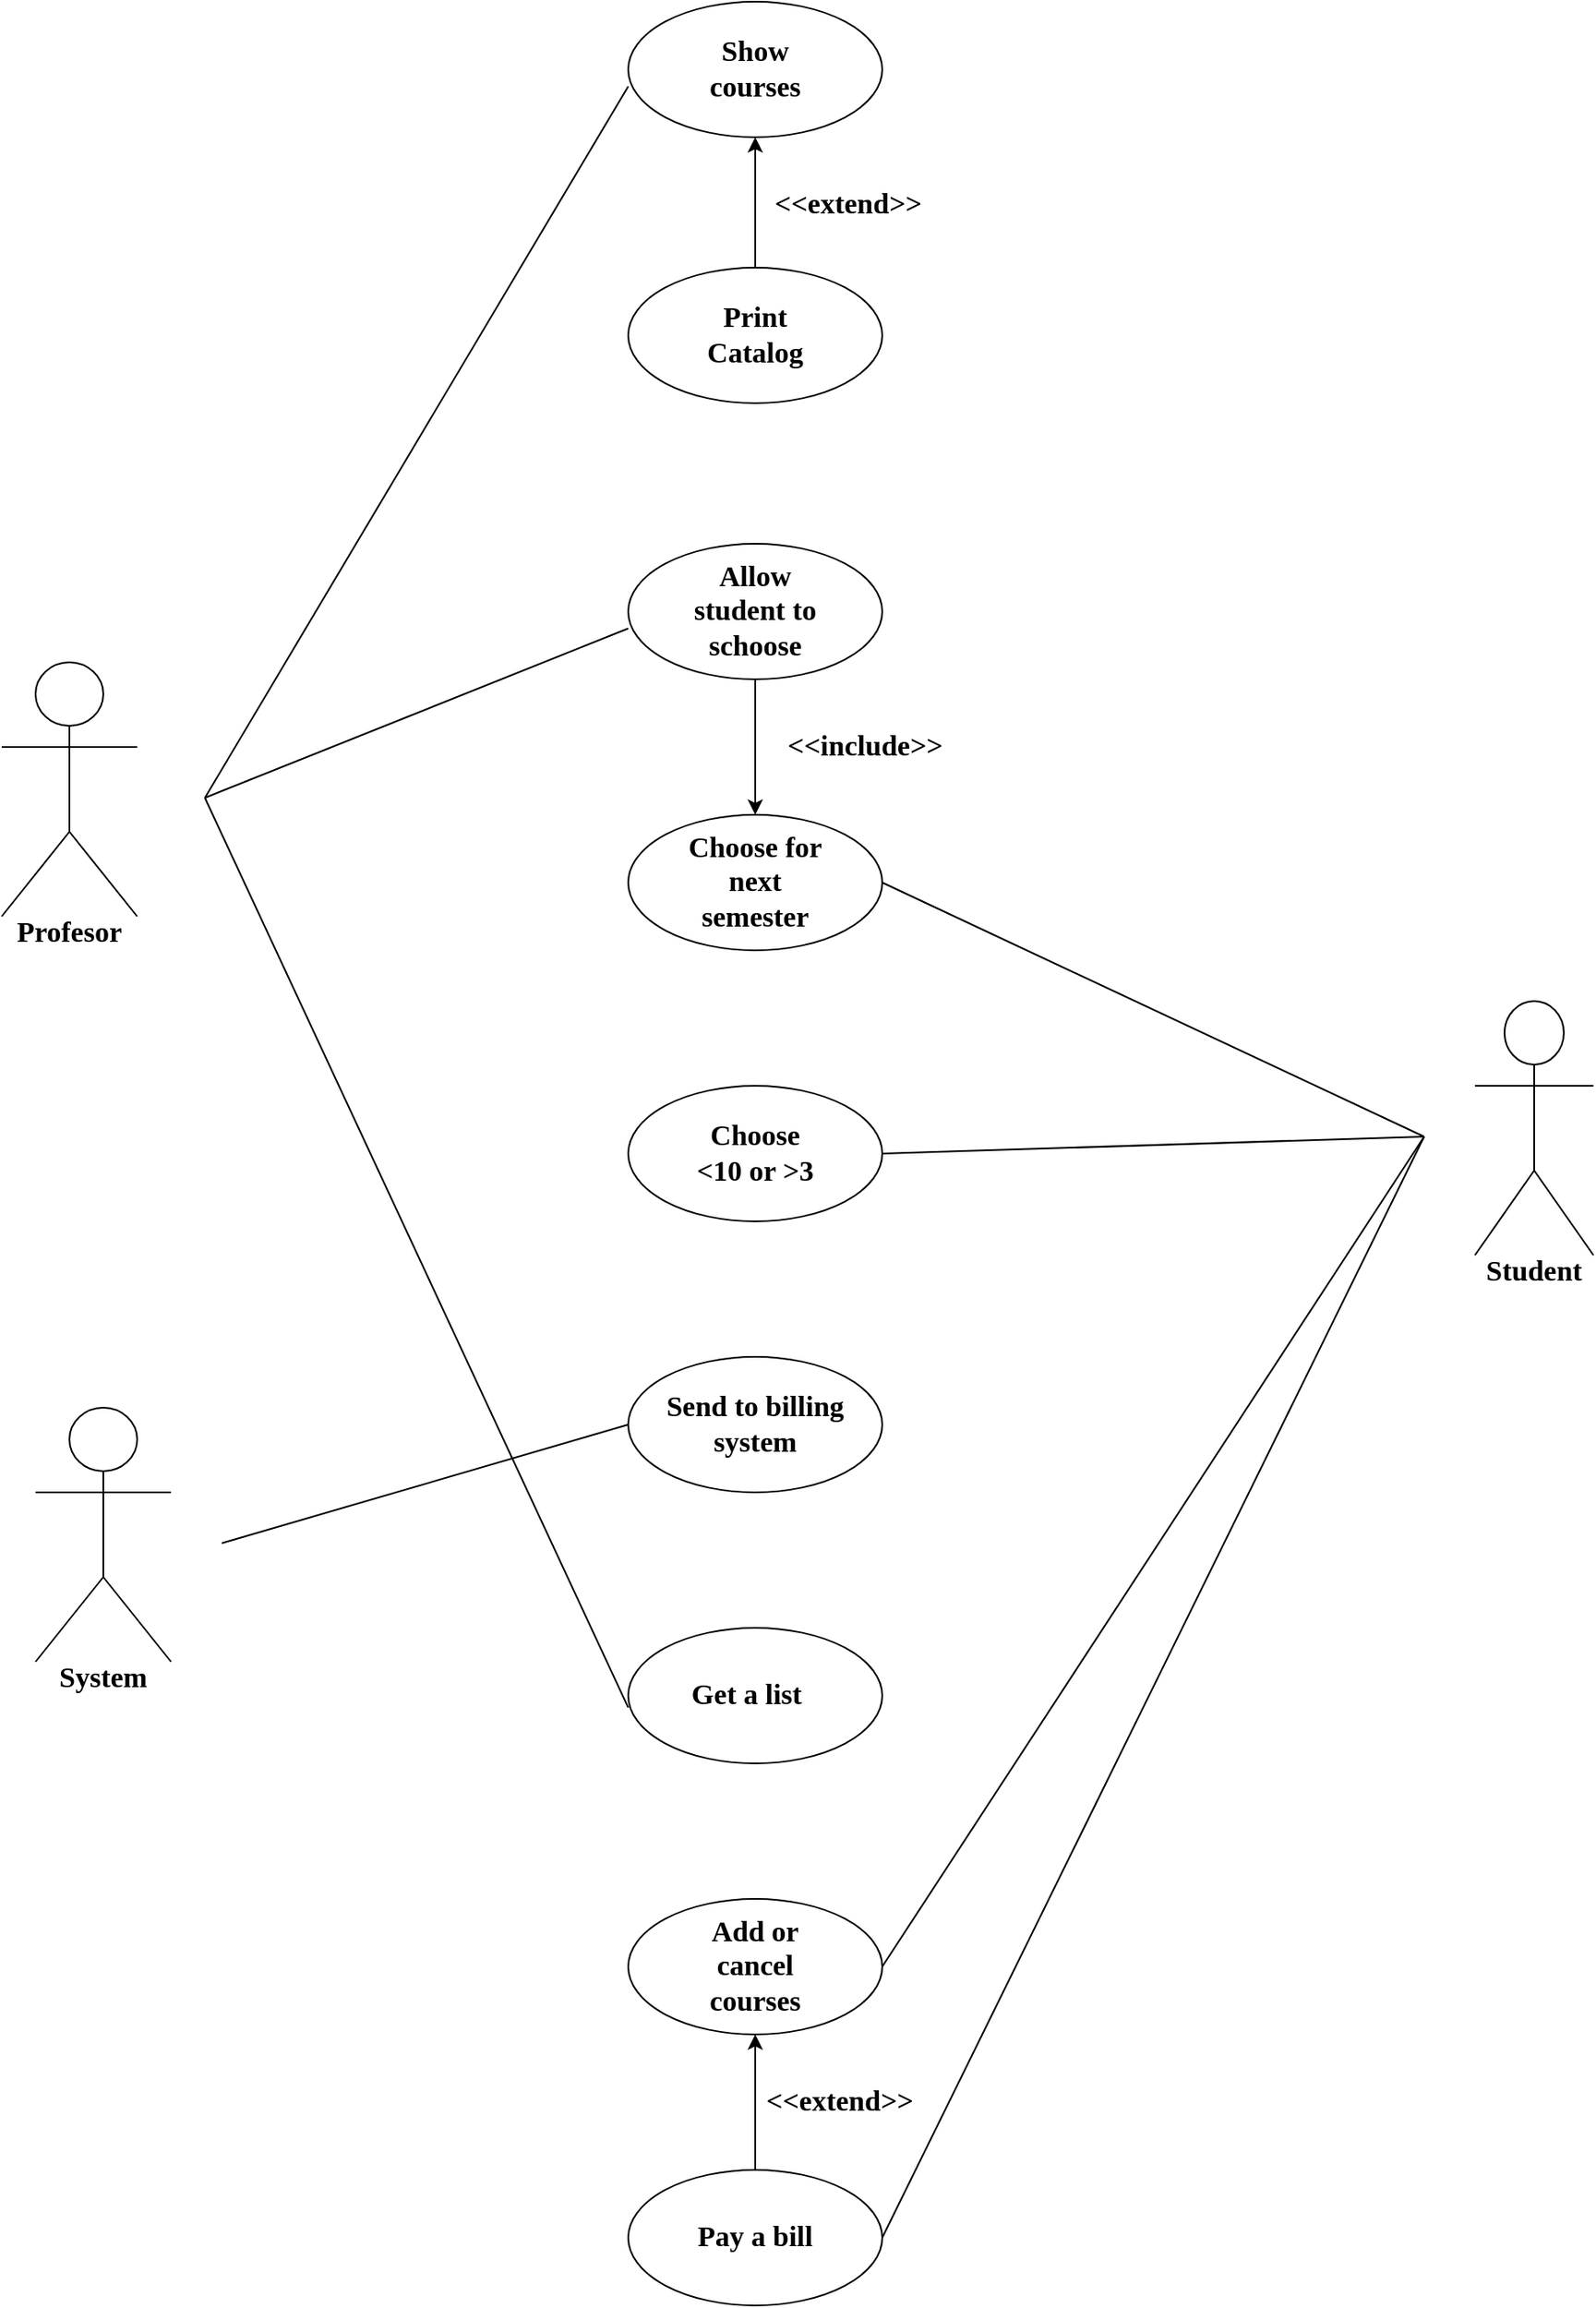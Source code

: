 <mxfile version="13.6.10" type="github">
  <diagram name="Page-1" id="e7e014a7-5840-1c2e-5031-d8a46d1fe8dd">
    <mxGraphModel dx="1208" dy="1469" grid="1" gridSize="10" guides="1" tooltips="1" connect="1" arrows="1" fold="1" page="1" pageScale="1" pageWidth="1169" pageHeight="826" background="#ffffff" math="0" shadow="0">
      <root>
        <mxCell id="0" />
        <mxCell id="1" parent="0" />
        <mxCell id="6dseYVZfMfX9u2xBMpQq-240" value="Actor" style="shape=umlActor;verticalLabelPosition=bottom;verticalAlign=top;html=1;outlineConnect=0;noLabel=1;" vertex="1" parent="1">
          <mxGeometry x="40" y="-260" width="80" height="150" as="geometry" />
        </mxCell>
        <mxCell id="6dseYVZfMfX9u2xBMpQq-241" value="Profesor" style="text;html=1;strokeColor=none;fillColor=none;align=center;verticalAlign=middle;whiteSpace=wrap;rounded=0;fontSize=17;fontStyle=1;fontFamily=Times New Roman;" vertex="1" parent="1">
          <mxGeometry x="60" y="-110" width="40" height="20" as="geometry" />
        </mxCell>
        <mxCell id="6dseYVZfMfX9u2xBMpQq-242" value="" style="ellipse;whiteSpace=wrap;html=1;" vertex="1" parent="1">
          <mxGeometry x="410" y="-650" width="150" height="80" as="geometry" />
        </mxCell>
        <mxCell id="6dseYVZfMfX9u2xBMpQq-243" value="Show courses" style="text;html=1;strokeColor=none;fillColor=none;align=center;verticalAlign=middle;whiteSpace=wrap;rounded=0;fontStyle=1;fontSize=17;fontFamily=Times New Roman;" vertex="1" parent="1">
          <mxGeometry x="455" y="-620" width="60" height="20" as="geometry" />
        </mxCell>
        <mxCell id="6dseYVZfMfX9u2xBMpQq-244" value="" style="ellipse;whiteSpace=wrap;html=1;fontFamily=Times New Roman;fontSize=17;" vertex="1" parent="1">
          <mxGeometry x="410" y="-493" width="150" height="80" as="geometry" />
        </mxCell>
        <mxCell id="6dseYVZfMfX9u2xBMpQq-245" value="Print Catalog" style="text;html=1;strokeColor=none;fillColor=none;align=center;verticalAlign=middle;whiteSpace=wrap;rounded=0;fontFamily=Times New Roman;fontSize=17;fontStyle=1" vertex="1" parent="1">
          <mxGeometry x="465" y="-463" width="40" height="20" as="geometry" />
        </mxCell>
        <mxCell id="6dseYVZfMfX9u2xBMpQq-252" value="" style="ellipse;whiteSpace=wrap;html=1;fontFamily=Times New Roman;fontSize=15;" vertex="1" parent="1">
          <mxGeometry x="410" y="-330" width="150" height="80" as="geometry" />
        </mxCell>
        <mxCell id="6dseYVZfMfX9u2xBMpQq-253" value="Allow student to schoose" style="text;html=1;strokeColor=none;fillColor=none;align=center;verticalAlign=middle;whiteSpace=wrap;rounded=0;fontFamily=Times New Roman;fontSize=17;fontStyle=1" vertex="1" parent="1">
          <mxGeometry x="440" y="-300" width="90" height="20" as="geometry" />
        </mxCell>
        <mxCell id="6dseYVZfMfX9u2xBMpQq-257" value="" style="ellipse;whiteSpace=wrap;html=1;fontFamily=Times New Roman;fontSize=17;" vertex="1" parent="1">
          <mxGeometry x="410" y="-170" width="150" height="80" as="geometry" />
        </mxCell>
        <mxCell id="6dseYVZfMfX9u2xBMpQq-258" value="" style="ellipse;whiteSpace=wrap;html=1;fontFamily=Times New Roman;fontSize=17;" vertex="1" parent="1">
          <mxGeometry x="410" y="-10" width="150" height="80" as="geometry" />
        </mxCell>
        <mxCell id="6dseYVZfMfX9u2xBMpQq-259" value="" style="ellipse;whiteSpace=wrap;html=1;fontFamily=Times New Roman;fontSize=17;" vertex="1" parent="1">
          <mxGeometry x="410" y="150" width="150" height="80" as="geometry" />
        </mxCell>
        <mxCell id="6dseYVZfMfX9u2xBMpQq-260" value="Choose for next semester" style="text;html=1;strokeColor=none;fillColor=none;align=center;verticalAlign=middle;whiteSpace=wrap;rounded=0;fontFamily=Times New Roman;fontSize=17;fontStyle=1" vertex="1" parent="1">
          <mxGeometry x="435" y="-140" width="100" height="20" as="geometry" />
        </mxCell>
        <mxCell id="6dseYVZfMfX9u2xBMpQq-261" value="&lt;div&gt;Choose &lt;br&gt;&lt;/div&gt;&lt;div&gt;&amp;lt;10 or &amp;gt;3&lt;br&gt;&lt;/div&gt;" style="text;html=1;strokeColor=none;fillColor=none;align=center;verticalAlign=middle;whiteSpace=wrap;rounded=0;fontFamily=Times New Roman;fontSize=17;fontStyle=1" vertex="1" parent="1">
          <mxGeometry x="440" y="20" width="90" height="20" as="geometry" />
        </mxCell>
        <mxCell id="6dseYVZfMfX9u2xBMpQq-262" value="Send to billing system" style="text;html=1;strokeColor=none;fillColor=none;align=center;verticalAlign=middle;whiteSpace=wrap;rounded=0;fontFamily=Times New Roman;fontSize=17;fontStyle=1" vertex="1" parent="1">
          <mxGeometry x="430" y="171.25" width="110" height="37.5" as="geometry" />
        </mxCell>
        <mxCell id="6dseYVZfMfX9u2xBMpQq-263" value="" style="ellipse;whiteSpace=wrap;html=1;fontFamily=Times New Roman;fontSize=17;" vertex="1" parent="1">
          <mxGeometry x="410" y="470" width="150" height="80" as="geometry" />
        </mxCell>
        <mxCell id="6dseYVZfMfX9u2xBMpQq-264" value="" style="ellipse;whiteSpace=wrap;html=1;fontFamily=Times New Roman;fontSize=17;" vertex="1" parent="1">
          <mxGeometry x="410" y="310" width="150" height="80" as="geometry" />
        </mxCell>
        <mxCell id="6dseYVZfMfX9u2xBMpQq-266" value="" style="ellipse;whiteSpace=wrap;html=1;fontFamily=Times New Roman;fontSize=17;" vertex="1" parent="1">
          <mxGeometry x="410" y="630" width="150" height="80" as="geometry" />
        </mxCell>
        <mxCell id="6dseYVZfMfX9u2xBMpQq-267" value="Get a list" style="text;html=1;strokeColor=none;fillColor=none;align=center;verticalAlign=middle;whiteSpace=wrap;rounded=0;fontFamily=Times New Roman;fontSize=17;fontStyle=1" vertex="1" parent="1">
          <mxGeometry x="430" y="340" width="100" height="20" as="geometry" />
        </mxCell>
        <mxCell id="6dseYVZfMfX9u2xBMpQq-268" value="Add or cancel courses" style="text;html=1;strokeColor=none;fillColor=none;align=center;verticalAlign=middle;whiteSpace=wrap;rounded=0;fontFamily=Times New Roman;fontSize=17;fontStyle=1" vertex="1" parent="1">
          <mxGeometry x="440" y="500" width="90" height="20" as="geometry" />
        </mxCell>
        <mxCell id="6dseYVZfMfX9u2xBMpQq-269" value="Pay a bill" style="text;html=1;strokeColor=none;fillColor=none;align=center;verticalAlign=middle;whiteSpace=wrap;rounded=0;fontFamily=Times New Roman;fontSize=17;fontStyle=1" vertex="1" parent="1">
          <mxGeometry x="435" y="660" width="100" height="20" as="geometry" />
        </mxCell>
        <mxCell id="6dseYVZfMfX9u2xBMpQq-272" value="Actor" style="shape=umlActor;verticalLabelPosition=bottom;verticalAlign=top;html=1;outlineConnect=0;fontFamily=Times New Roman;fontSize=17;noLabel=1;" vertex="1" parent="1">
          <mxGeometry x="910" y="-60" width="70" height="150" as="geometry" />
        </mxCell>
        <mxCell id="6dseYVZfMfX9u2xBMpQq-274" value="Actor" style="shape=umlActor;verticalLabelPosition=bottom;verticalAlign=top;html=1;outlineConnect=0;fontFamily=Times New Roman;fontSize=17;noLabel=1;fontStyle=1" vertex="1" parent="1">
          <mxGeometry x="60" y="180" width="80" height="150" as="geometry" />
        </mxCell>
        <mxCell id="6dseYVZfMfX9u2xBMpQq-275" value="System" style="text;html=1;strokeColor=none;fillColor=none;align=center;verticalAlign=middle;whiteSpace=wrap;rounded=0;fontFamily=Times New Roman;fontSize=17;fontStyle=1" vertex="1" parent="1">
          <mxGeometry x="80" y="330" width="40" height="20" as="geometry" />
        </mxCell>
        <mxCell id="6dseYVZfMfX9u2xBMpQq-277" value="Student" style="text;html=1;strokeColor=none;fillColor=none;align=center;verticalAlign=middle;whiteSpace=wrap;rounded=0;fontFamily=Times New Roman;fontSize=17;fontStyle=1" vertex="1" parent="1">
          <mxGeometry x="925" y="90" width="40" height="20" as="geometry" />
        </mxCell>
        <mxCell id="6dseYVZfMfX9u2xBMpQq-293" value="" style="endArrow=none;html=1;fontFamily=Times New Roman;fontSize=15;entryX=0;entryY=0.625;entryDx=0;entryDy=0;entryPerimeter=0;" edge="1" parent="1" target="6dseYVZfMfX9u2xBMpQq-242">
          <mxGeometry width="50" height="50" relative="1" as="geometry">
            <mxPoint x="160" y="-180" as="sourcePoint" />
            <mxPoint x="210" y="-190" as="targetPoint" />
          </mxGeometry>
        </mxCell>
        <mxCell id="6dseYVZfMfX9u2xBMpQq-294" value="" style="endArrow=none;html=1;fontFamily=Times New Roman;fontSize=15;entryX=0;entryY=0.625;entryDx=0;entryDy=0;entryPerimeter=0;" edge="1" parent="1" target="6dseYVZfMfX9u2xBMpQq-252">
          <mxGeometry width="50" height="50" relative="1" as="geometry">
            <mxPoint x="160" y="-180" as="sourcePoint" />
            <mxPoint x="230.711" y="-170" as="targetPoint" />
          </mxGeometry>
        </mxCell>
        <mxCell id="6dseYVZfMfX9u2xBMpQq-295" value="" style="endArrow=none;html=1;fontFamily=Times New Roman;fontSize=15;entryX=0;entryY=0.588;entryDx=0;entryDy=0;entryPerimeter=0;" edge="1" parent="1" target="6dseYVZfMfX9u2xBMpQq-264">
          <mxGeometry width="50" height="50" relative="1" as="geometry">
            <mxPoint x="160" y="-180" as="sourcePoint" />
            <mxPoint x="210" y="-140" as="targetPoint" />
          </mxGeometry>
        </mxCell>
        <mxCell id="6dseYVZfMfX9u2xBMpQq-296" value="" style="endArrow=none;html=1;fontFamily=Times New Roman;fontSize=15;entryX=1;entryY=0.5;entryDx=0;entryDy=0;" edge="1" parent="1" target="6dseYVZfMfX9u2xBMpQq-257">
          <mxGeometry width="50" height="50" relative="1" as="geometry">
            <mxPoint x="880" y="20" as="sourcePoint" />
            <mxPoint x="890" y="-10" as="targetPoint" />
          </mxGeometry>
        </mxCell>
        <mxCell id="6dseYVZfMfX9u2xBMpQq-297" value="" style="endArrow=none;html=1;fontFamily=Times New Roman;fontSize=15;exitX=1;exitY=0.5;exitDx=0;exitDy=0;" edge="1" parent="1" source="6dseYVZfMfX9u2xBMpQq-258">
          <mxGeometry width="50" height="50" relative="1" as="geometry">
            <mxPoint x="790" y="70" as="sourcePoint" />
            <mxPoint x="880" y="20" as="targetPoint" />
          </mxGeometry>
        </mxCell>
        <mxCell id="6dseYVZfMfX9u2xBMpQq-298" value="" style="endArrow=none;html=1;fontFamily=Times New Roman;fontSize=15;exitX=1;exitY=0.5;exitDx=0;exitDy=0;" edge="1" parent="1" source="6dseYVZfMfX9u2xBMpQq-263">
          <mxGeometry width="50" height="50" relative="1" as="geometry">
            <mxPoint x="700" y="270" as="sourcePoint" />
            <mxPoint x="880" y="20" as="targetPoint" />
          </mxGeometry>
        </mxCell>
        <mxCell id="6dseYVZfMfX9u2xBMpQq-299" value="" style="endArrow=none;html=1;fontFamily=Times New Roman;fontSize=15;exitX=1;exitY=0.5;exitDx=0;exitDy=0;" edge="1" parent="1" source="6dseYVZfMfX9u2xBMpQq-266">
          <mxGeometry width="50" height="50" relative="1" as="geometry">
            <mxPoint x="810" y="350" as="sourcePoint" />
            <mxPoint x="880" y="20" as="targetPoint" />
          </mxGeometry>
        </mxCell>
        <mxCell id="6dseYVZfMfX9u2xBMpQq-300" value="" style="endArrow=none;html=1;fontFamily=Times New Roman;fontSize=15;entryX=0;entryY=0.5;entryDx=0;entryDy=0;" edge="1" parent="1" target="6dseYVZfMfX9u2xBMpQq-259">
          <mxGeometry width="50" height="50" relative="1" as="geometry">
            <mxPoint x="170" y="260" as="sourcePoint" />
            <mxPoint x="230" y="240" as="targetPoint" />
          </mxGeometry>
        </mxCell>
        <mxCell id="6dseYVZfMfX9u2xBMpQq-312" value="" style="endArrow=classic;html=1;fontFamily=Times New Roman;fontSize=17;exitX=0.5;exitY=0;exitDx=0;exitDy=0;entryX=0.5;entryY=1;entryDx=0;entryDy=0;" edge="1" parent="1" source="6dseYVZfMfX9u2xBMpQq-244" target="6dseYVZfMfX9u2xBMpQq-242">
          <mxGeometry width="50" height="50" relative="1" as="geometry">
            <mxPoint x="580" y="-300" as="sourcePoint" />
            <mxPoint x="630" y="-350" as="targetPoint" />
          </mxGeometry>
        </mxCell>
        <mxCell id="6dseYVZfMfX9u2xBMpQq-313" value="&amp;lt;&amp;lt;extend&amp;gt;&amp;gt;" style="text;html=1;strokeColor=none;fillColor=none;align=center;verticalAlign=middle;whiteSpace=wrap;rounded=0;fontFamily=Times New Roman;fontSize=17;fontStyle=1" vertex="1" parent="1">
          <mxGeometry x="520" y="-540" width="40" height="20" as="geometry" />
        </mxCell>
        <mxCell id="6dseYVZfMfX9u2xBMpQq-314" value="" style="endArrow=classic;html=1;fontFamily=Times New Roman;fontSize=17;exitX=0.5;exitY=1;exitDx=0;exitDy=0;entryX=0.5;entryY=0;entryDx=0;entryDy=0;" edge="1" parent="1" source="6dseYVZfMfX9u2xBMpQq-252" target="6dseYVZfMfX9u2xBMpQq-257">
          <mxGeometry width="50" height="50" relative="1" as="geometry">
            <mxPoint x="460" y="-170" as="sourcePoint" />
            <mxPoint x="510" y="-220" as="targetPoint" />
          </mxGeometry>
        </mxCell>
        <mxCell id="6dseYVZfMfX9u2xBMpQq-315" value="&amp;lt;&amp;lt;include&amp;gt;&amp;gt;" style="text;html=1;strokeColor=none;fillColor=none;align=center;verticalAlign=middle;whiteSpace=wrap;rounded=0;fontFamily=Times New Roman;fontSize=17;fontStyle=1" vertex="1" parent="1">
          <mxGeometry x="530" y="-220" width="40" height="20" as="geometry" />
        </mxCell>
        <mxCell id="6dseYVZfMfX9u2xBMpQq-316" value="" style="endArrow=classic;html=1;fontFamily=Times New Roman;fontSize=17;entryX=0.5;entryY=1;entryDx=0;entryDy=0;" edge="1" parent="1" source="6dseYVZfMfX9u2xBMpQq-266" target="6dseYVZfMfX9u2xBMpQq-263">
          <mxGeometry width="50" height="50" relative="1" as="geometry">
            <mxPoint x="460" y="650" as="sourcePoint" />
            <mxPoint x="510" y="600" as="targetPoint" />
          </mxGeometry>
        </mxCell>
        <mxCell id="6dseYVZfMfX9u2xBMpQq-317" value="&amp;lt;&amp;lt;extend&amp;gt;&amp;gt;" style="text;html=1;strokeColor=none;fillColor=none;align=center;verticalAlign=middle;whiteSpace=wrap;rounded=0;fontFamily=Times New Roman;fontSize=17;fontStyle=1" vertex="1" parent="1">
          <mxGeometry x="515" y="580" width="40" height="20" as="geometry" />
        </mxCell>
      </root>
    </mxGraphModel>
  </diagram>
</mxfile>
